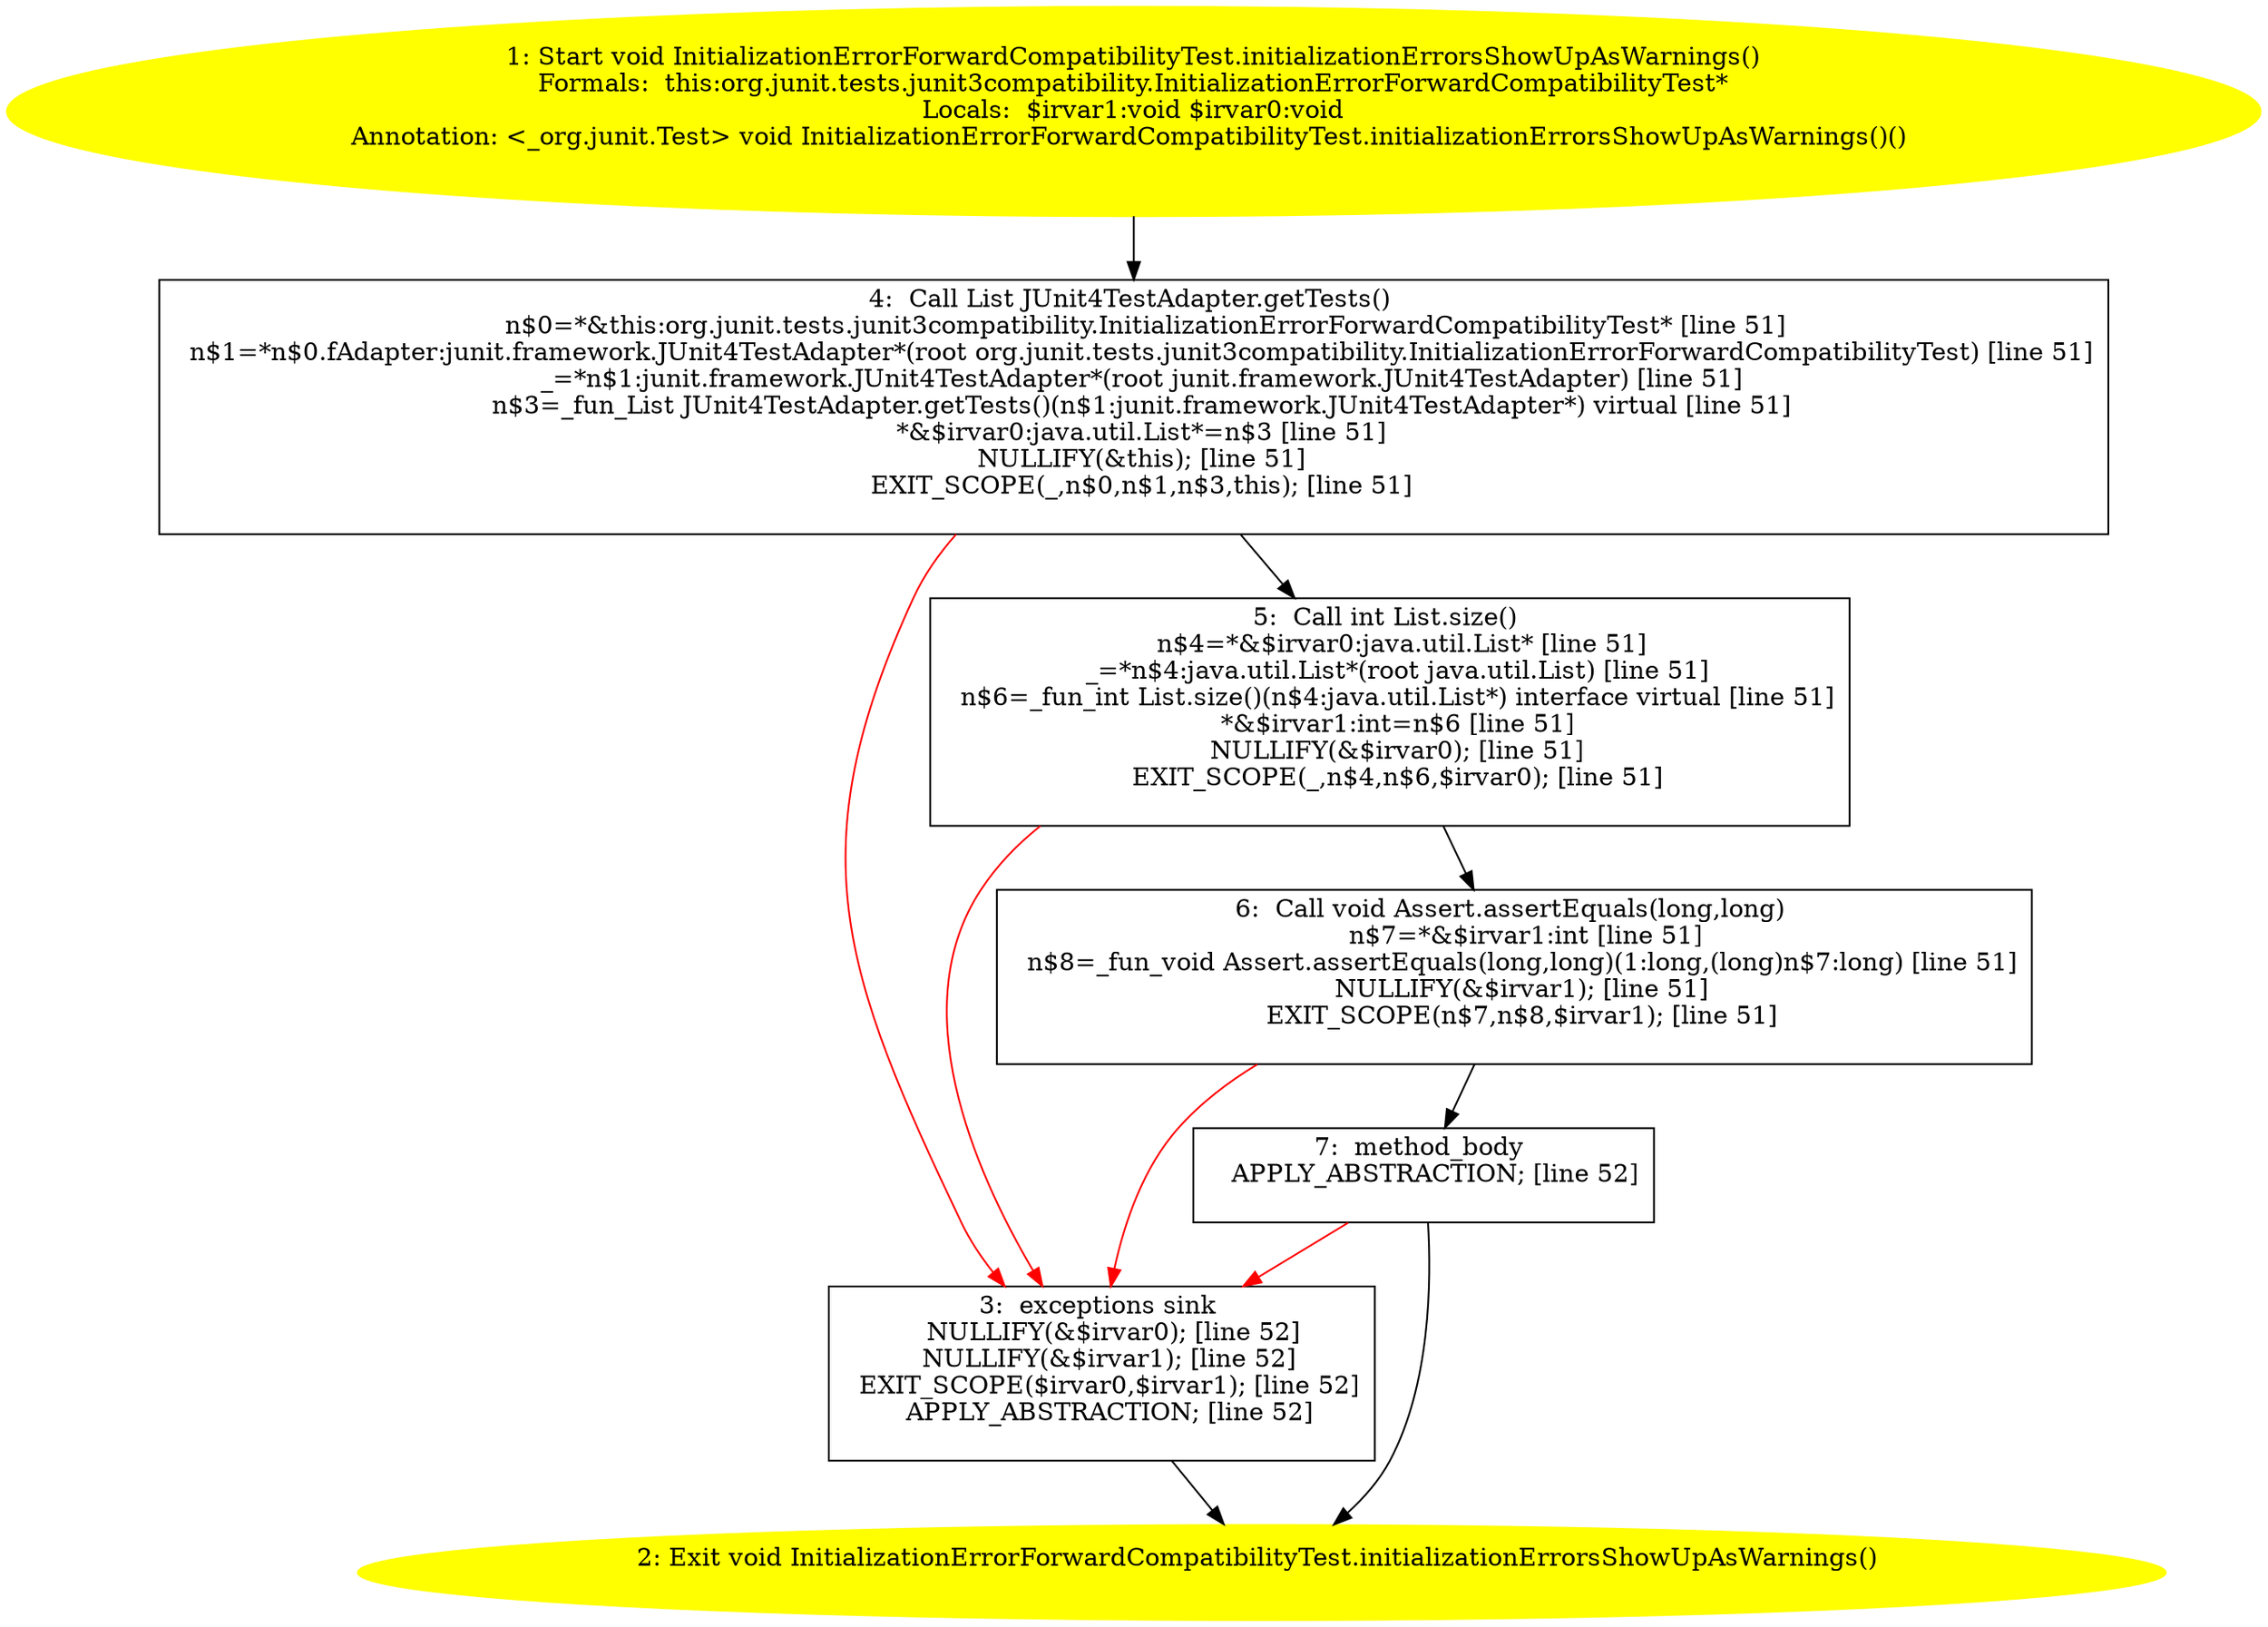 /* @generated */
digraph cfg {
"org.junit.tests.junit3compatibility.InitializationErrorForwardCompatibilityTest.initializationErrors.ff9be0a87863ccd066cbfbb6c8987af2_1" [label="1: Start void InitializationErrorForwardCompatibilityTest.initializationErrorsShowUpAsWarnings()\nFormals:  this:org.junit.tests.junit3compatibility.InitializationErrorForwardCompatibilityTest*\nLocals:  $irvar1:void $irvar0:void\nAnnotation: <_org.junit.Test> void InitializationErrorForwardCompatibilityTest.initializationErrorsShowUpAsWarnings()() \n  " color=yellow style=filled]
	

	 "org.junit.tests.junit3compatibility.InitializationErrorForwardCompatibilityTest.initializationErrors.ff9be0a87863ccd066cbfbb6c8987af2_1" -> "org.junit.tests.junit3compatibility.InitializationErrorForwardCompatibilityTest.initializationErrors.ff9be0a87863ccd066cbfbb6c8987af2_4" ;
"org.junit.tests.junit3compatibility.InitializationErrorForwardCompatibilityTest.initializationErrors.ff9be0a87863ccd066cbfbb6c8987af2_2" [label="2: Exit void InitializationErrorForwardCompatibilityTest.initializationErrorsShowUpAsWarnings() \n  " color=yellow style=filled]
	

"org.junit.tests.junit3compatibility.InitializationErrorForwardCompatibilityTest.initializationErrors.ff9be0a87863ccd066cbfbb6c8987af2_3" [label="3:  exceptions sink \n   NULLIFY(&$irvar0); [line 52]\n  NULLIFY(&$irvar1); [line 52]\n  EXIT_SCOPE($irvar0,$irvar1); [line 52]\n  APPLY_ABSTRACTION; [line 52]\n " shape="box"]
	

	 "org.junit.tests.junit3compatibility.InitializationErrorForwardCompatibilityTest.initializationErrors.ff9be0a87863ccd066cbfbb6c8987af2_3" -> "org.junit.tests.junit3compatibility.InitializationErrorForwardCompatibilityTest.initializationErrors.ff9be0a87863ccd066cbfbb6c8987af2_2" ;
"org.junit.tests.junit3compatibility.InitializationErrorForwardCompatibilityTest.initializationErrors.ff9be0a87863ccd066cbfbb6c8987af2_4" [label="4:  Call List JUnit4TestAdapter.getTests() \n   n$0=*&this:org.junit.tests.junit3compatibility.InitializationErrorForwardCompatibilityTest* [line 51]\n  n$1=*n$0.fAdapter:junit.framework.JUnit4TestAdapter*(root org.junit.tests.junit3compatibility.InitializationErrorForwardCompatibilityTest) [line 51]\n  _=*n$1:junit.framework.JUnit4TestAdapter*(root junit.framework.JUnit4TestAdapter) [line 51]\n  n$3=_fun_List JUnit4TestAdapter.getTests()(n$1:junit.framework.JUnit4TestAdapter*) virtual [line 51]\n  *&$irvar0:java.util.List*=n$3 [line 51]\n  NULLIFY(&this); [line 51]\n  EXIT_SCOPE(_,n$0,n$1,n$3,this); [line 51]\n " shape="box"]
	

	 "org.junit.tests.junit3compatibility.InitializationErrorForwardCompatibilityTest.initializationErrors.ff9be0a87863ccd066cbfbb6c8987af2_4" -> "org.junit.tests.junit3compatibility.InitializationErrorForwardCompatibilityTest.initializationErrors.ff9be0a87863ccd066cbfbb6c8987af2_5" ;
	 "org.junit.tests.junit3compatibility.InitializationErrorForwardCompatibilityTest.initializationErrors.ff9be0a87863ccd066cbfbb6c8987af2_4" -> "org.junit.tests.junit3compatibility.InitializationErrorForwardCompatibilityTest.initializationErrors.ff9be0a87863ccd066cbfbb6c8987af2_3" [color="red" ];
"org.junit.tests.junit3compatibility.InitializationErrorForwardCompatibilityTest.initializationErrors.ff9be0a87863ccd066cbfbb6c8987af2_5" [label="5:  Call int List.size() \n   n$4=*&$irvar0:java.util.List* [line 51]\n  _=*n$4:java.util.List*(root java.util.List) [line 51]\n  n$6=_fun_int List.size()(n$4:java.util.List*) interface virtual [line 51]\n  *&$irvar1:int=n$6 [line 51]\n  NULLIFY(&$irvar0); [line 51]\n  EXIT_SCOPE(_,n$4,n$6,$irvar0); [line 51]\n " shape="box"]
	

	 "org.junit.tests.junit3compatibility.InitializationErrorForwardCompatibilityTest.initializationErrors.ff9be0a87863ccd066cbfbb6c8987af2_5" -> "org.junit.tests.junit3compatibility.InitializationErrorForwardCompatibilityTest.initializationErrors.ff9be0a87863ccd066cbfbb6c8987af2_6" ;
	 "org.junit.tests.junit3compatibility.InitializationErrorForwardCompatibilityTest.initializationErrors.ff9be0a87863ccd066cbfbb6c8987af2_5" -> "org.junit.tests.junit3compatibility.InitializationErrorForwardCompatibilityTest.initializationErrors.ff9be0a87863ccd066cbfbb6c8987af2_3" [color="red" ];
"org.junit.tests.junit3compatibility.InitializationErrorForwardCompatibilityTest.initializationErrors.ff9be0a87863ccd066cbfbb6c8987af2_6" [label="6:  Call void Assert.assertEquals(long,long) \n   n$7=*&$irvar1:int [line 51]\n  n$8=_fun_void Assert.assertEquals(long,long)(1:long,(long)n$7:long) [line 51]\n  NULLIFY(&$irvar1); [line 51]\n  EXIT_SCOPE(n$7,n$8,$irvar1); [line 51]\n " shape="box"]
	

	 "org.junit.tests.junit3compatibility.InitializationErrorForwardCompatibilityTest.initializationErrors.ff9be0a87863ccd066cbfbb6c8987af2_6" -> "org.junit.tests.junit3compatibility.InitializationErrorForwardCompatibilityTest.initializationErrors.ff9be0a87863ccd066cbfbb6c8987af2_7" ;
	 "org.junit.tests.junit3compatibility.InitializationErrorForwardCompatibilityTest.initializationErrors.ff9be0a87863ccd066cbfbb6c8987af2_6" -> "org.junit.tests.junit3compatibility.InitializationErrorForwardCompatibilityTest.initializationErrors.ff9be0a87863ccd066cbfbb6c8987af2_3" [color="red" ];
"org.junit.tests.junit3compatibility.InitializationErrorForwardCompatibilityTest.initializationErrors.ff9be0a87863ccd066cbfbb6c8987af2_7" [label="7:  method_body \n   APPLY_ABSTRACTION; [line 52]\n " shape="box"]
	

	 "org.junit.tests.junit3compatibility.InitializationErrorForwardCompatibilityTest.initializationErrors.ff9be0a87863ccd066cbfbb6c8987af2_7" -> "org.junit.tests.junit3compatibility.InitializationErrorForwardCompatibilityTest.initializationErrors.ff9be0a87863ccd066cbfbb6c8987af2_2" ;
	 "org.junit.tests.junit3compatibility.InitializationErrorForwardCompatibilityTest.initializationErrors.ff9be0a87863ccd066cbfbb6c8987af2_7" -> "org.junit.tests.junit3compatibility.InitializationErrorForwardCompatibilityTest.initializationErrors.ff9be0a87863ccd066cbfbb6c8987af2_3" [color="red" ];
}
